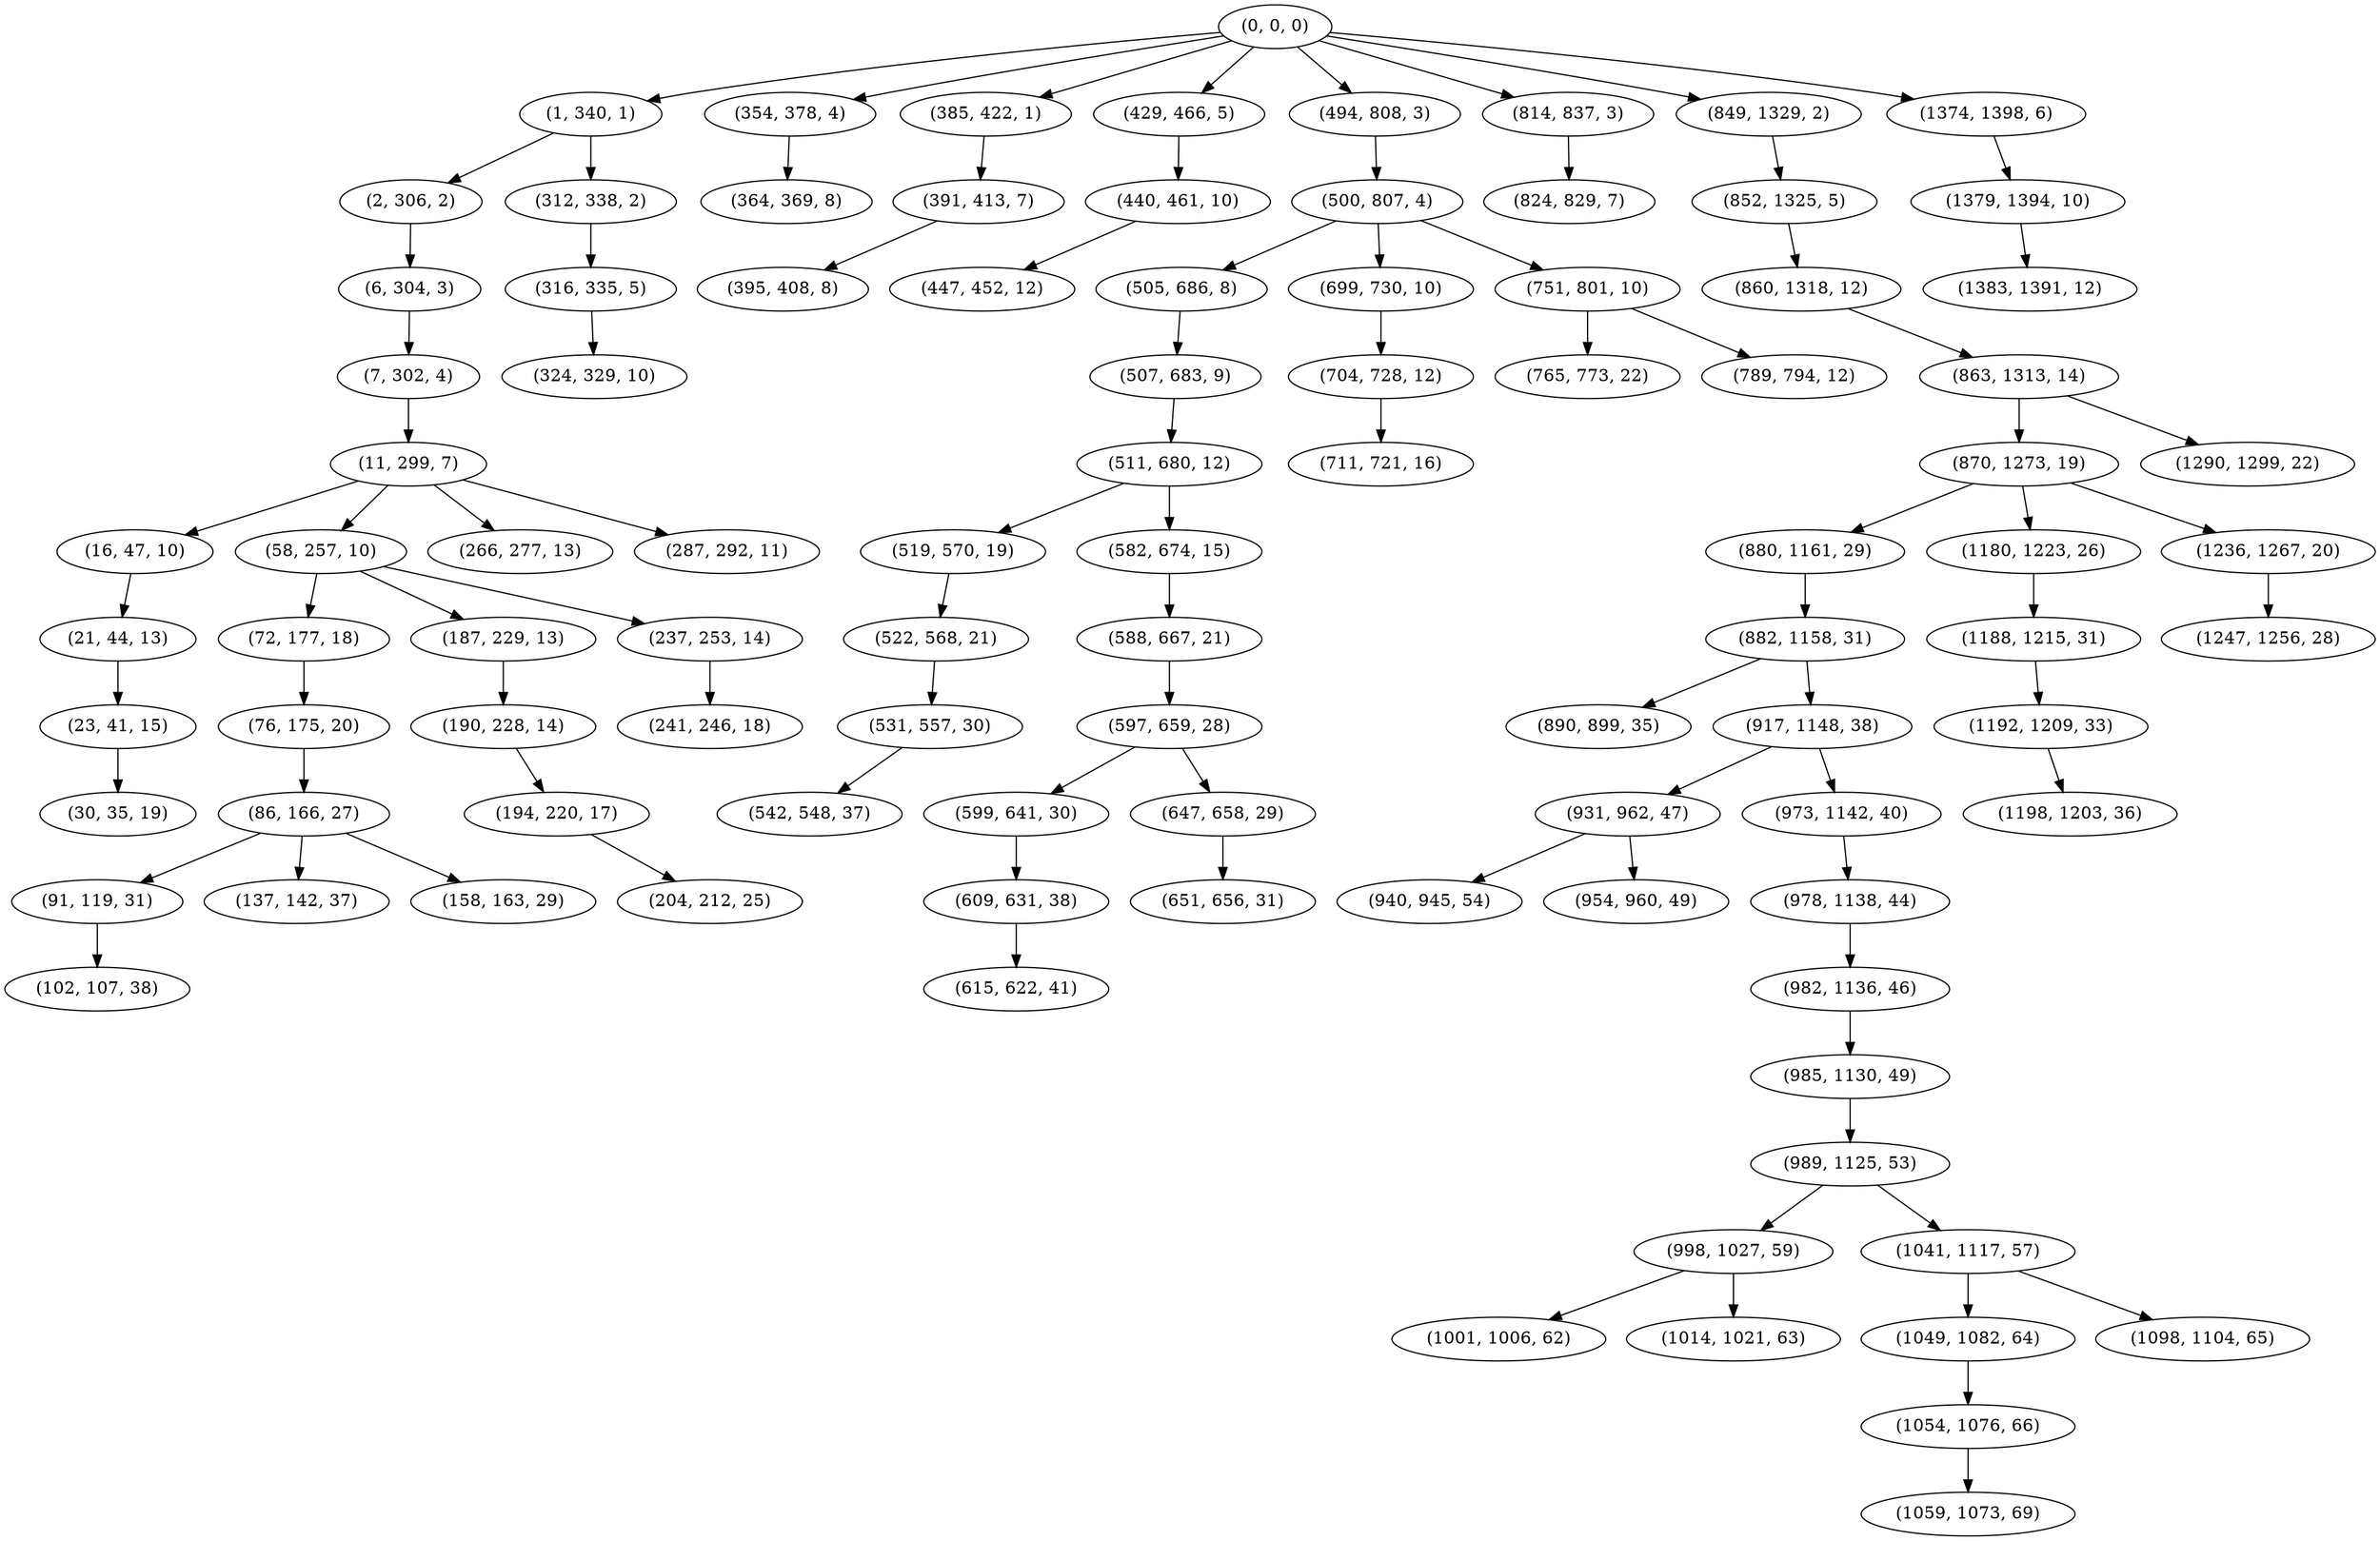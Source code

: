 digraph tree {
    "(0, 0, 0)";
    "(1, 340, 1)";
    "(2, 306, 2)";
    "(6, 304, 3)";
    "(7, 302, 4)";
    "(11, 299, 7)";
    "(16, 47, 10)";
    "(21, 44, 13)";
    "(23, 41, 15)";
    "(30, 35, 19)";
    "(58, 257, 10)";
    "(72, 177, 18)";
    "(76, 175, 20)";
    "(86, 166, 27)";
    "(91, 119, 31)";
    "(102, 107, 38)";
    "(137, 142, 37)";
    "(158, 163, 29)";
    "(187, 229, 13)";
    "(190, 228, 14)";
    "(194, 220, 17)";
    "(204, 212, 25)";
    "(237, 253, 14)";
    "(241, 246, 18)";
    "(266, 277, 13)";
    "(287, 292, 11)";
    "(312, 338, 2)";
    "(316, 335, 5)";
    "(324, 329, 10)";
    "(354, 378, 4)";
    "(364, 369, 8)";
    "(385, 422, 1)";
    "(391, 413, 7)";
    "(395, 408, 8)";
    "(429, 466, 5)";
    "(440, 461, 10)";
    "(447, 452, 12)";
    "(494, 808, 3)";
    "(500, 807, 4)";
    "(505, 686, 8)";
    "(507, 683, 9)";
    "(511, 680, 12)";
    "(519, 570, 19)";
    "(522, 568, 21)";
    "(531, 557, 30)";
    "(542, 548, 37)";
    "(582, 674, 15)";
    "(588, 667, 21)";
    "(597, 659, 28)";
    "(599, 641, 30)";
    "(609, 631, 38)";
    "(615, 622, 41)";
    "(647, 658, 29)";
    "(651, 656, 31)";
    "(699, 730, 10)";
    "(704, 728, 12)";
    "(711, 721, 16)";
    "(751, 801, 10)";
    "(765, 773, 22)";
    "(789, 794, 12)";
    "(814, 837, 3)";
    "(824, 829, 7)";
    "(849, 1329, 2)";
    "(852, 1325, 5)";
    "(860, 1318, 12)";
    "(863, 1313, 14)";
    "(870, 1273, 19)";
    "(880, 1161, 29)";
    "(882, 1158, 31)";
    "(890, 899, 35)";
    "(917, 1148, 38)";
    "(931, 962, 47)";
    "(940, 945, 54)";
    "(954, 960, 49)";
    "(973, 1142, 40)";
    "(978, 1138, 44)";
    "(982, 1136, 46)";
    "(985, 1130, 49)";
    "(989, 1125, 53)";
    "(998, 1027, 59)";
    "(1001, 1006, 62)";
    "(1014, 1021, 63)";
    "(1041, 1117, 57)";
    "(1049, 1082, 64)";
    "(1054, 1076, 66)";
    "(1059, 1073, 69)";
    "(1098, 1104, 65)";
    "(1180, 1223, 26)";
    "(1188, 1215, 31)";
    "(1192, 1209, 33)";
    "(1198, 1203, 36)";
    "(1236, 1267, 20)";
    "(1247, 1256, 28)";
    "(1290, 1299, 22)";
    "(1374, 1398, 6)";
    "(1379, 1394, 10)";
    "(1383, 1391, 12)";
    "(0, 0, 0)" -> "(1, 340, 1)";
    "(0, 0, 0)" -> "(354, 378, 4)";
    "(0, 0, 0)" -> "(385, 422, 1)";
    "(0, 0, 0)" -> "(429, 466, 5)";
    "(0, 0, 0)" -> "(494, 808, 3)";
    "(0, 0, 0)" -> "(814, 837, 3)";
    "(0, 0, 0)" -> "(849, 1329, 2)";
    "(0, 0, 0)" -> "(1374, 1398, 6)";
    "(1, 340, 1)" -> "(2, 306, 2)";
    "(1, 340, 1)" -> "(312, 338, 2)";
    "(2, 306, 2)" -> "(6, 304, 3)";
    "(6, 304, 3)" -> "(7, 302, 4)";
    "(7, 302, 4)" -> "(11, 299, 7)";
    "(11, 299, 7)" -> "(16, 47, 10)";
    "(11, 299, 7)" -> "(58, 257, 10)";
    "(11, 299, 7)" -> "(266, 277, 13)";
    "(11, 299, 7)" -> "(287, 292, 11)";
    "(16, 47, 10)" -> "(21, 44, 13)";
    "(21, 44, 13)" -> "(23, 41, 15)";
    "(23, 41, 15)" -> "(30, 35, 19)";
    "(58, 257, 10)" -> "(72, 177, 18)";
    "(58, 257, 10)" -> "(187, 229, 13)";
    "(58, 257, 10)" -> "(237, 253, 14)";
    "(72, 177, 18)" -> "(76, 175, 20)";
    "(76, 175, 20)" -> "(86, 166, 27)";
    "(86, 166, 27)" -> "(91, 119, 31)";
    "(86, 166, 27)" -> "(137, 142, 37)";
    "(86, 166, 27)" -> "(158, 163, 29)";
    "(91, 119, 31)" -> "(102, 107, 38)";
    "(187, 229, 13)" -> "(190, 228, 14)";
    "(190, 228, 14)" -> "(194, 220, 17)";
    "(194, 220, 17)" -> "(204, 212, 25)";
    "(237, 253, 14)" -> "(241, 246, 18)";
    "(312, 338, 2)" -> "(316, 335, 5)";
    "(316, 335, 5)" -> "(324, 329, 10)";
    "(354, 378, 4)" -> "(364, 369, 8)";
    "(385, 422, 1)" -> "(391, 413, 7)";
    "(391, 413, 7)" -> "(395, 408, 8)";
    "(429, 466, 5)" -> "(440, 461, 10)";
    "(440, 461, 10)" -> "(447, 452, 12)";
    "(494, 808, 3)" -> "(500, 807, 4)";
    "(500, 807, 4)" -> "(505, 686, 8)";
    "(500, 807, 4)" -> "(699, 730, 10)";
    "(500, 807, 4)" -> "(751, 801, 10)";
    "(505, 686, 8)" -> "(507, 683, 9)";
    "(507, 683, 9)" -> "(511, 680, 12)";
    "(511, 680, 12)" -> "(519, 570, 19)";
    "(511, 680, 12)" -> "(582, 674, 15)";
    "(519, 570, 19)" -> "(522, 568, 21)";
    "(522, 568, 21)" -> "(531, 557, 30)";
    "(531, 557, 30)" -> "(542, 548, 37)";
    "(582, 674, 15)" -> "(588, 667, 21)";
    "(588, 667, 21)" -> "(597, 659, 28)";
    "(597, 659, 28)" -> "(599, 641, 30)";
    "(597, 659, 28)" -> "(647, 658, 29)";
    "(599, 641, 30)" -> "(609, 631, 38)";
    "(609, 631, 38)" -> "(615, 622, 41)";
    "(647, 658, 29)" -> "(651, 656, 31)";
    "(699, 730, 10)" -> "(704, 728, 12)";
    "(704, 728, 12)" -> "(711, 721, 16)";
    "(751, 801, 10)" -> "(765, 773, 22)";
    "(751, 801, 10)" -> "(789, 794, 12)";
    "(814, 837, 3)" -> "(824, 829, 7)";
    "(849, 1329, 2)" -> "(852, 1325, 5)";
    "(852, 1325, 5)" -> "(860, 1318, 12)";
    "(860, 1318, 12)" -> "(863, 1313, 14)";
    "(863, 1313, 14)" -> "(870, 1273, 19)";
    "(863, 1313, 14)" -> "(1290, 1299, 22)";
    "(870, 1273, 19)" -> "(880, 1161, 29)";
    "(870, 1273, 19)" -> "(1180, 1223, 26)";
    "(870, 1273, 19)" -> "(1236, 1267, 20)";
    "(880, 1161, 29)" -> "(882, 1158, 31)";
    "(882, 1158, 31)" -> "(890, 899, 35)";
    "(882, 1158, 31)" -> "(917, 1148, 38)";
    "(917, 1148, 38)" -> "(931, 962, 47)";
    "(917, 1148, 38)" -> "(973, 1142, 40)";
    "(931, 962, 47)" -> "(940, 945, 54)";
    "(931, 962, 47)" -> "(954, 960, 49)";
    "(973, 1142, 40)" -> "(978, 1138, 44)";
    "(978, 1138, 44)" -> "(982, 1136, 46)";
    "(982, 1136, 46)" -> "(985, 1130, 49)";
    "(985, 1130, 49)" -> "(989, 1125, 53)";
    "(989, 1125, 53)" -> "(998, 1027, 59)";
    "(989, 1125, 53)" -> "(1041, 1117, 57)";
    "(998, 1027, 59)" -> "(1001, 1006, 62)";
    "(998, 1027, 59)" -> "(1014, 1021, 63)";
    "(1041, 1117, 57)" -> "(1049, 1082, 64)";
    "(1041, 1117, 57)" -> "(1098, 1104, 65)";
    "(1049, 1082, 64)" -> "(1054, 1076, 66)";
    "(1054, 1076, 66)" -> "(1059, 1073, 69)";
    "(1180, 1223, 26)" -> "(1188, 1215, 31)";
    "(1188, 1215, 31)" -> "(1192, 1209, 33)";
    "(1192, 1209, 33)" -> "(1198, 1203, 36)";
    "(1236, 1267, 20)" -> "(1247, 1256, 28)";
    "(1374, 1398, 6)" -> "(1379, 1394, 10)";
    "(1379, 1394, 10)" -> "(1383, 1391, 12)";
}
